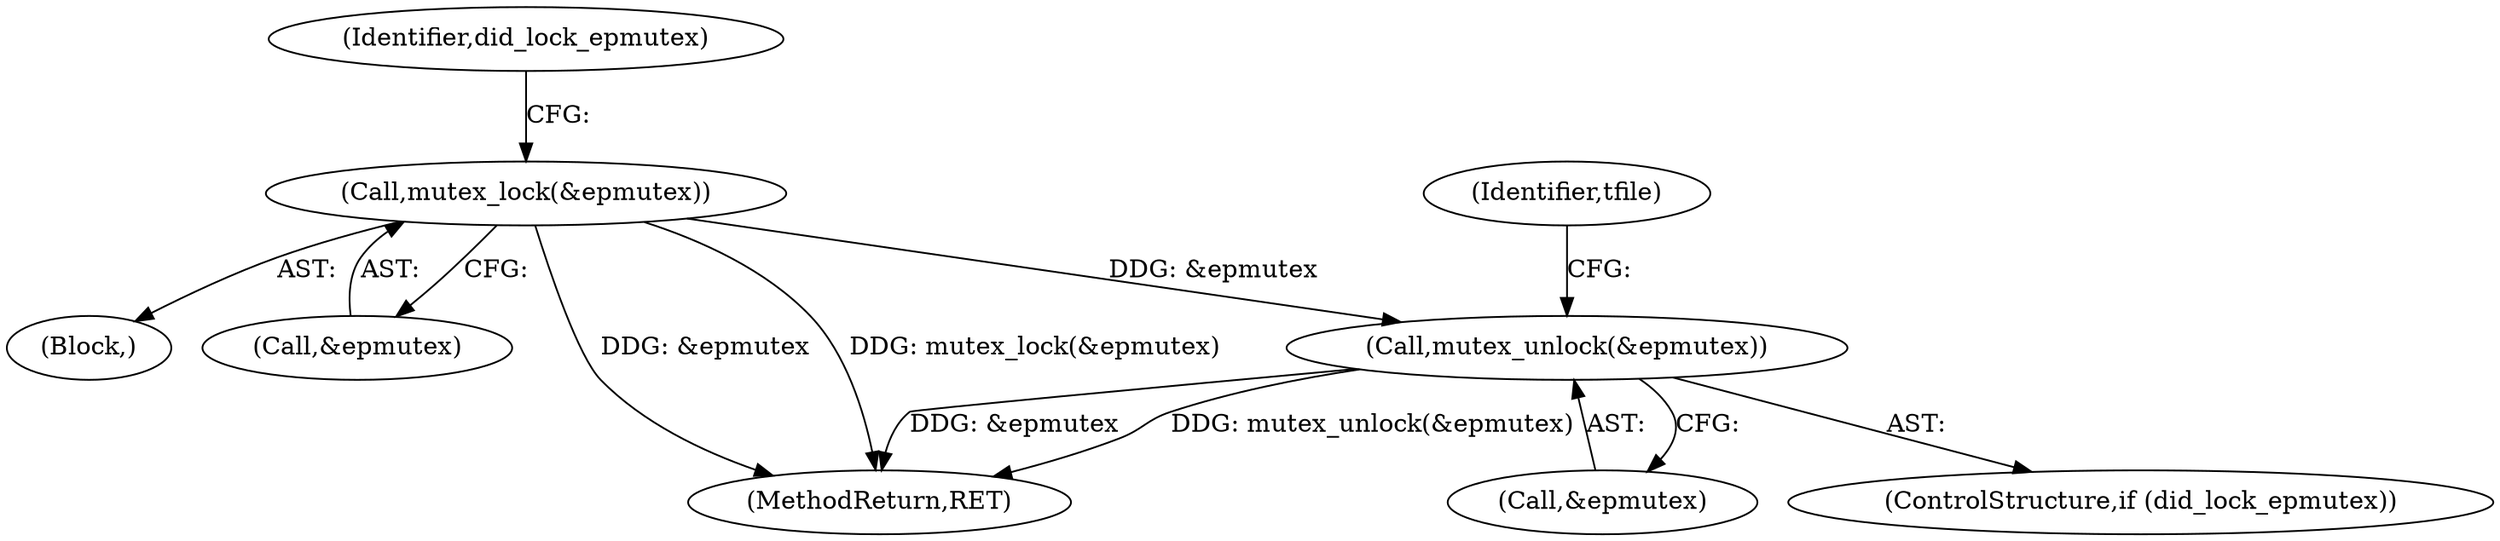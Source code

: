 digraph "0_linux_13d518074a952d33d47c428419693f63389547e9@API" {
"1000207" [label="(Call,mutex_lock(&epmutex))"];
"1000333" [label="(Call,mutex_unlock(&epmutex))"];
"1000337" [label="(Identifier,tfile)"];
"1000334" [label="(Call,&epmutex)"];
"1000344" [label="(MethodReturn,RET)"];
"1000211" [label="(Identifier,did_lock_epmutex)"];
"1000206" [label="(Block,)"];
"1000207" [label="(Call,mutex_lock(&epmutex))"];
"1000208" [label="(Call,&epmutex)"];
"1000333" [label="(Call,mutex_unlock(&epmutex))"];
"1000331" [label="(ControlStructure,if (did_lock_epmutex))"];
"1000207" -> "1000206"  [label="AST: "];
"1000207" -> "1000208"  [label="CFG: "];
"1000208" -> "1000207"  [label="AST: "];
"1000211" -> "1000207"  [label="CFG: "];
"1000207" -> "1000344"  [label="DDG: &epmutex"];
"1000207" -> "1000344"  [label="DDG: mutex_lock(&epmutex)"];
"1000207" -> "1000333"  [label="DDG: &epmutex"];
"1000333" -> "1000331"  [label="AST: "];
"1000333" -> "1000334"  [label="CFG: "];
"1000334" -> "1000333"  [label="AST: "];
"1000337" -> "1000333"  [label="CFG: "];
"1000333" -> "1000344"  [label="DDG: &epmutex"];
"1000333" -> "1000344"  [label="DDG: mutex_unlock(&epmutex)"];
}
